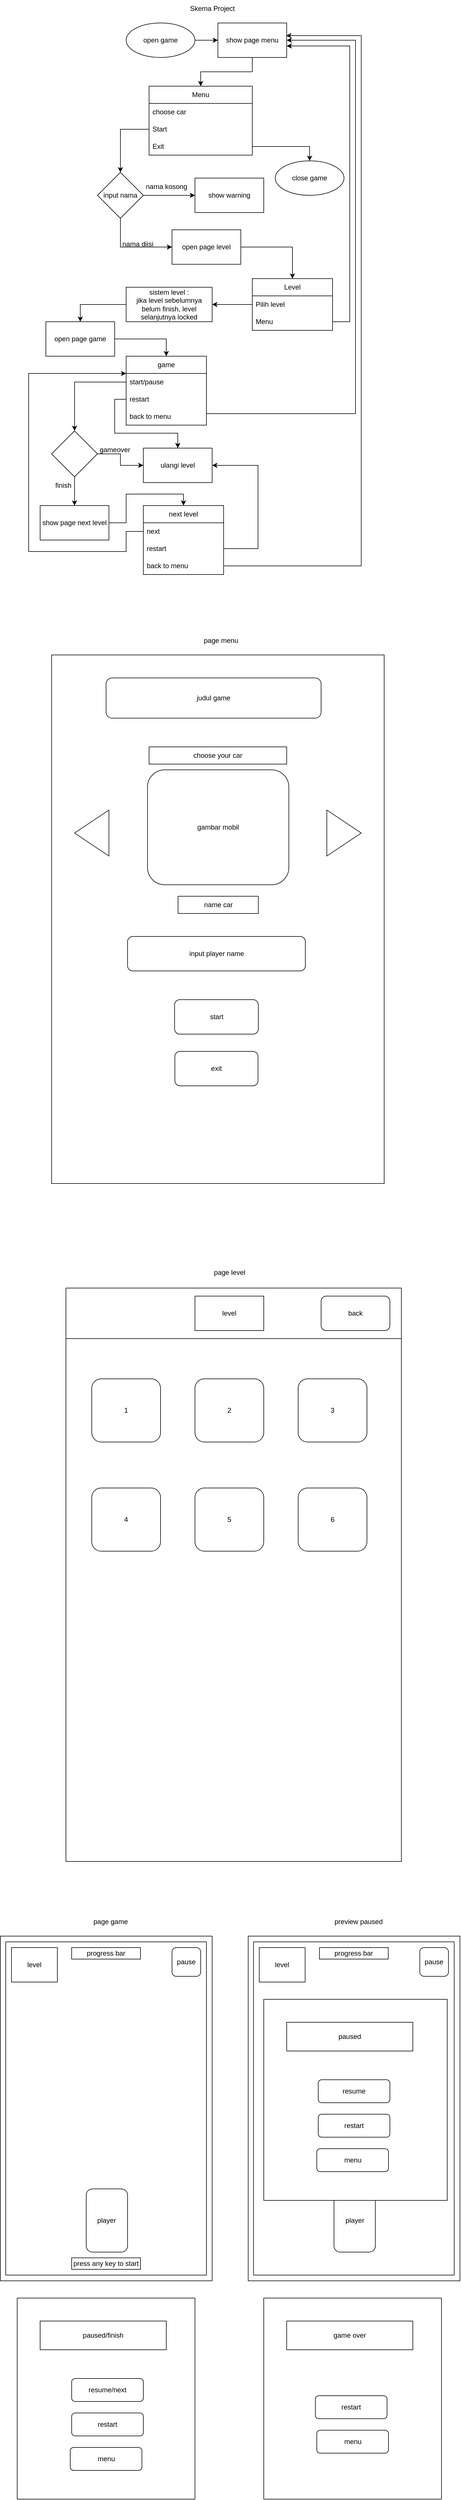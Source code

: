 <mxfile version="25.0.3">
  <diagram name="Page-1" id="7KhryxHFdZAswVd5xD74">
    <mxGraphModel dx="2524" dy="738" grid="1" gridSize="10" guides="1" tooltips="1" connect="1" arrows="1" fold="1" page="1" pageScale="1" pageWidth="850" pageHeight="1100" math="0" shadow="0">
      <root>
        <mxCell id="0" />
        <mxCell id="1" parent="0" />
        <mxCell id="geuPRDKl9PWcOQ5PIFQ6-26" value="" style="rounded=0;whiteSpace=wrap;html=1;" parent="1" vertex="1">
          <mxGeometry x="-740" y="1160" width="580" height="920" as="geometry" />
        </mxCell>
        <mxCell id="geuPRDKl9PWcOQ5PIFQ6-29" value="page menu" style="text;html=1;align=center;verticalAlign=middle;resizable=0;points=[];autosize=1;strokeColor=none;fillColor=none;" parent="1" vertex="1">
          <mxGeometry x="-485" y="1120" width="80" height="30" as="geometry" />
        </mxCell>
        <mxCell id="geuPRDKl9PWcOQ5PIFQ6-30" value="judul game" style="rounded=1;whiteSpace=wrap;html=1;" parent="1" vertex="1">
          <mxGeometry x="-645" y="1200" width="375" height="70" as="geometry" />
        </mxCell>
        <mxCell id="geuPRDKl9PWcOQ5PIFQ6-31" value="" style="triangle;whiteSpace=wrap;html=1;" parent="1" vertex="1">
          <mxGeometry x="-260" y="1430" width="60" height="80" as="geometry" />
        </mxCell>
        <mxCell id="geuPRDKl9PWcOQ5PIFQ6-32" value="" style="triangle;whiteSpace=wrap;html=1;rotation=-180;" parent="1" vertex="1">
          <mxGeometry x="-700" y="1430" width="60" height="80" as="geometry" />
        </mxCell>
        <mxCell id="geuPRDKl9PWcOQ5PIFQ6-33" value="gambar mobil" style="rounded=1;whiteSpace=wrap;html=1;" parent="1" vertex="1">
          <mxGeometry x="-572.75" y="1360" width="246.5" height="200" as="geometry" />
        </mxCell>
        <mxCell id="geuPRDKl9PWcOQ5PIFQ6-34" value="input player name" style="rounded=1;whiteSpace=wrap;html=1;" parent="1" vertex="1">
          <mxGeometry x="-607.5" y="1650" width="310" height="60" as="geometry" />
        </mxCell>
        <mxCell id="geuPRDKl9PWcOQ5PIFQ6-35" value="start" style="rounded=1;whiteSpace=wrap;html=1;" parent="1" vertex="1">
          <mxGeometry x="-525.5" y="1760" width="146" height="60" as="geometry" />
        </mxCell>
        <mxCell id="geuPRDKl9PWcOQ5PIFQ6-36" value="exit" style="rounded=1;whiteSpace=wrap;html=1;" parent="1" vertex="1">
          <mxGeometry x="-525" y="1850" width="145" height="60" as="geometry" />
        </mxCell>
        <mxCell id="geuPRDKl9PWcOQ5PIFQ6-37" value="name car" style="rounded=0;whiteSpace=wrap;html=1;" parent="1" vertex="1">
          <mxGeometry x="-519.5" y="1580" width="140" height="30" as="geometry" />
        </mxCell>
        <mxCell id="geuPRDKl9PWcOQ5PIFQ6-38" value="choose your car" style="rounded=0;whiteSpace=wrap;html=1;" parent="1" vertex="1">
          <mxGeometry x="-570" y="1320" width="240" height="30" as="geometry" />
        </mxCell>
        <mxCell id="geuPRDKl9PWcOQ5PIFQ6-39" value="" style="rounded=0;whiteSpace=wrap;html=1;" parent="1" vertex="1">
          <mxGeometry x="-715" y="2262" width="585" height="998" as="geometry" />
        </mxCell>
        <mxCell id="geuPRDKl9PWcOQ5PIFQ6-40" value="page level" style="text;html=1;align=center;verticalAlign=middle;resizable=0;points=[];autosize=1;strokeColor=none;fillColor=none;" parent="1" vertex="1">
          <mxGeometry x="-470" y="2220" width="80" height="30" as="geometry" />
        </mxCell>
        <mxCell id="A9OIRRmDnFpJW0OIB3sf-14" style="edgeStyle=orthogonalEdgeStyle;rounded=0;orthogonalLoop=1;jettySize=auto;html=1;entryX=0;entryY=0.5;entryDx=0;entryDy=0;" parent="1" source="A9OIRRmDnFpJW0OIB3sf-1" target="A9OIRRmDnFpJW0OIB3sf-8" edge="1">
          <mxGeometry relative="1" as="geometry" />
        </mxCell>
        <mxCell id="A9OIRRmDnFpJW0OIB3sf-1" value="open game" style="ellipse;whiteSpace=wrap;html=1;" parent="1" vertex="1">
          <mxGeometry x="-610" y="60" width="120" height="60" as="geometry" />
        </mxCell>
        <mxCell id="A9OIRRmDnFpJW0OIB3sf-2" value="Skema Project" style="text;html=1;align=center;verticalAlign=middle;resizable=0;points=[];autosize=1;strokeColor=none;fillColor=none;" parent="1" vertex="1">
          <mxGeometry x="-510" y="20" width="100" height="30" as="geometry" />
        </mxCell>
        <mxCell id="A9OIRRmDnFpJW0OIB3sf-15" style="edgeStyle=orthogonalEdgeStyle;rounded=0;orthogonalLoop=1;jettySize=auto;html=1;exitX=0.5;exitY=1;exitDx=0;exitDy=0;entryX=0.5;entryY=0;entryDx=0;entryDy=0;" parent="1" source="A9OIRRmDnFpJW0OIB3sf-8" target="A9OIRRmDnFpJW0OIB3sf-9" edge="1">
          <mxGeometry relative="1" as="geometry" />
        </mxCell>
        <mxCell id="A9OIRRmDnFpJW0OIB3sf-8" value="show page menu" style="rounded=0;whiteSpace=wrap;html=1;" parent="1" vertex="1">
          <mxGeometry x="-450" y="60" width="120" height="60" as="geometry" />
        </mxCell>
        <mxCell id="A9OIRRmDnFpJW0OIB3sf-9" value="Menu" style="swimlane;fontStyle=0;childLayout=stackLayout;horizontal=1;startSize=30;horizontalStack=0;resizeParent=1;resizeParentMax=0;resizeLast=0;collapsible=1;marginBottom=0;whiteSpace=wrap;html=1;" parent="1" vertex="1">
          <mxGeometry x="-570" y="170" width="180" height="120" as="geometry" />
        </mxCell>
        <mxCell id="A9OIRRmDnFpJW0OIB3sf-10" value="choose car" style="text;strokeColor=none;fillColor=none;align=left;verticalAlign=middle;spacingLeft=4;spacingRight=4;overflow=hidden;points=[[0,0.5],[1,0.5]];portConstraint=eastwest;rotatable=0;whiteSpace=wrap;html=1;" parent="A9OIRRmDnFpJW0OIB3sf-9" vertex="1">
          <mxGeometry y="30" width="180" height="30" as="geometry" />
        </mxCell>
        <mxCell id="A9OIRRmDnFpJW0OIB3sf-11" value="Start" style="text;strokeColor=none;fillColor=none;align=left;verticalAlign=middle;spacingLeft=4;spacingRight=4;overflow=hidden;points=[[0,0.5],[1,0.5]];portConstraint=eastwest;rotatable=0;whiteSpace=wrap;html=1;" parent="A9OIRRmDnFpJW0OIB3sf-9" vertex="1">
          <mxGeometry y="60" width="180" height="30" as="geometry" />
        </mxCell>
        <mxCell id="A9OIRRmDnFpJW0OIB3sf-12" value="Exit" style="text;strokeColor=none;fillColor=none;align=left;verticalAlign=middle;spacingLeft=4;spacingRight=4;overflow=hidden;points=[[0,0.5],[1,0.5]];portConstraint=eastwest;rotatable=0;whiteSpace=wrap;html=1;" parent="A9OIRRmDnFpJW0OIB3sf-9" vertex="1">
          <mxGeometry y="90" width="180" height="30" as="geometry" />
        </mxCell>
        <mxCell id="A9OIRRmDnFpJW0OIB3sf-18" style="edgeStyle=orthogonalEdgeStyle;rounded=0;orthogonalLoop=1;jettySize=auto;html=1;entryX=0.5;entryY=0;entryDx=0;entryDy=0;" parent="1" source="A9OIRRmDnFpJW0OIB3sf-12" target="XXvbrFwncrWHZugMPmc2-18" edge="1">
          <mxGeometry relative="1" as="geometry">
            <mxPoint x="-290" y="330" as="targetPoint" />
          </mxGeometry>
        </mxCell>
        <mxCell id="A9OIRRmDnFpJW0OIB3sf-24" style="edgeStyle=orthogonalEdgeStyle;rounded=0;orthogonalLoop=1;jettySize=auto;html=1;entryX=0;entryY=0.5;entryDx=0;entryDy=0;" parent="1" source="A9OIRRmDnFpJW0OIB3sf-19" target="A9OIRRmDnFpJW0OIB3sf-23" edge="1">
          <mxGeometry relative="1" as="geometry" />
        </mxCell>
        <mxCell id="A9OIRRmDnFpJW0OIB3sf-26" style="edgeStyle=orthogonalEdgeStyle;rounded=0;orthogonalLoop=1;jettySize=auto;html=1;entryX=0;entryY=0.5;entryDx=0;entryDy=0;" parent="1" source="A9OIRRmDnFpJW0OIB3sf-19" target="A9OIRRmDnFpJW0OIB3sf-25" edge="1">
          <mxGeometry relative="1" as="geometry">
            <Array as="points">
              <mxPoint x="-620" y="450" />
            </Array>
          </mxGeometry>
        </mxCell>
        <mxCell id="A9OIRRmDnFpJW0OIB3sf-19" value="input nama" style="rhombus;whiteSpace=wrap;html=1;" parent="1" vertex="1">
          <mxGeometry x="-660" y="320" width="80" height="80" as="geometry" />
        </mxCell>
        <mxCell id="A9OIRRmDnFpJW0OIB3sf-20" style="edgeStyle=orthogonalEdgeStyle;rounded=0;orthogonalLoop=1;jettySize=auto;html=1;entryX=0.5;entryY=0;entryDx=0;entryDy=0;" parent="1" source="A9OIRRmDnFpJW0OIB3sf-11" target="A9OIRRmDnFpJW0OIB3sf-19" edge="1">
          <mxGeometry relative="1" as="geometry" />
        </mxCell>
        <mxCell id="A9OIRRmDnFpJW0OIB3sf-21" value="nama kosong" style="text;html=1;align=center;verticalAlign=middle;resizable=0;points=[];autosize=1;strokeColor=none;fillColor=none;" parent="1" vertex="1">
          <mxGeometry x="-590" y="330" width="100" height="30" as="geometry" />
        </mxCell>
        <mxCell id="A9OIRRmDnFpJW0OIB3sf-22" value="nama diisi" style="text;html=1;align=center;verticalAlign=middle;resizable=0;points=[];autosize=1;strokeColor=none;fillColor=none;" parent="1" vertex="1">
          <mxGeometry x="-630" y="430" width="80" height="30" as="geometry" />
        </mxCell>
        <mxCell id="A9OIRRmDnFpJW0OIB3sf-23" value="show warning" style="rounded=0;whiteSpace=wrap;html=1;" parent="1" vertex="1">
          <mxGeometry x="-490" y="330" width="120" height="60" as="geometry" />
        </mxCell>
        <mxCell id="XXvbrFwncrWHZugMPmc2-19" style="edgeStyle=orthogonalEdgeStyle;rounded=0;orthogonalLoop=1;jettySize=auto;html=1;entryX=0.5;entryY=0;entryDx=0;entryDy=0;" edge="1" parent="1" source="A9OIRRmDnFpJW0OIB3sf-25" target="XXvbrFwncrWHZugMPmc2-1">
          <mxGeometry relative="1" as="geometry" />
        </mxCell>
        <mxCell id="A9OIRRmDnFpJW0OIB3sf-25" value="open page level" style="rounded=0;whiteSpace=wrap;html=1;" parent="1" vertex="1">
          <mxGeometry x="-530" y="420" width="120" height="60" as="geometry" />
        </mxCell>
        <mxCell id="XXvbrFwncrWHZugMPmc2-10" style="edgeStyle=orthogonalEdgeStyle;rounded=0;orthogonalLoop=1;jettySize=auto;html=1;entryX=0.5;entryY=0;entryDx=0;entryDy=0;" edge="1" parent="1" source="A9OIRRmDnFpJW0OIB3sf-29" target="A9OIRRmDnFpJW0OIB3sf-31">
          <mxGeometry relative="1" as="geometry" />
        </mxCell>
        <mxCell id="A9OIRRmDnFpJW0OIB3sf-29" value="open page game" style="rounded=0;whiteSpace=wrap;html=1;" parent="1" vertex="1">
          <mxGeometry x="-750" y="580" width="120" height="60" as="geometry" />
        </mxCell>
        <mxCell id="A9OIRRmDnFpJW0OIB3sf-31" value="game" style="swimlane;fontStyle=0;childLayout=stackLayout;horizontal=1;startSize=30;horizontalStack=0;resizeParent=1;resizeParentMax=0;resizeLast=0;collapsible=1;marginBottom=0;whiteSpace=wrap;html=1;" parent="1" vertex="1">
          <mxGeometry x="-610" y="640" width="140" height="120" as="geometry">
            <mxRectangle x="-520" y="850" width="70" height="30" as="alternateBounds" />
          </mxGeometry>
        </mxCell>
        <mxCell id="A9OIRRmDnFpJW0OIB3sf-32" value="start/pause" style="text;strokeColor=none;fillColor=none;align=left;verticalAlign=middle;spacingLeft=4;spacingRight=4;overflow=hidden;points=[[0,0.5],[1,0.5]];portConstraint=eastwest;rotatable=0;whiteSpace=wrap;html=1;" parent="A9OIRRmDnFpJW0OIB3sf-31" vertex="1">
          <mxGeometry y="30" width="140" height="30" as="geometry" />
        </mxCell>
        <mxCell id="A9OIRRmDnFpJW0OIB3sf-34" value="restart" style="text;strokeColor=none;fillColor=none;align=left;verticalAlign=middle;spacingLeft=4;spacingRight=4;overflow=hidden;points=[[0,0.5],[1,0.5]];portConstraint=eastwest;rotatable=0;whiteSpace=wrap;html=1;" parent="A9OIRRmDnFpJW0OIB3sf-31" vertex="1">
          <mxGeometry y="60" width="140" height="30" as="geometry" />
        </mxCell>
        <mxCell id="A9OIRRmDnFpJW0OIB3sf-33" value="back to menu" style="text;strokeColor=none;fillColor=none;align=left;verticalAlign=middle;spacingLeft=4;spacingRight=4;overflow=hidden;points=[[0,0.5],[1,0.5]];portConstraint=eastwest;rotatable=0;whiteSpace=wrap;html=1;" parent="A9OIRRmDnFpJW0OIB3sf-31" vertex="1">
          <mxGeometry y="90" width="140" height="30" as="geometry" />
        </mxCell>
        <mxCell id="A9OIRRmDnFpJW0OIB3sf-36" style="edgeStyle=orthogonalEdgeStyle;rounded=0;orthogonalLoop=1;jettySize=auto;html=1;entryX=1;entryY=0.5;entryDx=0;entryDy=0;" parent="1" source="A9OIRRmDnFpJW0OIB3sf-33" target="A9OIRRmDnFpJW0OIB3sf-8" edge="1">
          <mxGeometry relative="1" as="geometry">
            <Array as="points">
              <mxPoint x="-210" y="740" />
              <mxPoint x="-210" y="90" />
            </Array>
          </mxGeometry>
        </mxCell>
        <mxCell id="A9OIRRmDnFpJW0OIB3sf-50" style="edgeStyle=orthogonalEdgeStyle;rounded=0;orthogonalLoop=1;jettySize=auto;html=1;entryX=0;entryY=0.5;entryDx=0;entryDy=0;" parent="1" source="A9OIRRmDnFpJW0OIB3sf-37" target="A9OIRRmDnFpJW0OIB3sf-40" edge="1">
          <mxGeometry relative="1" as="geometry" />
        </mxCell>
        <mxCell id="A9OIRRmDnFpJW0OIB3sf-51" style="edgeStyle=orthogonalEdgeStyle;rounded=0;orthogonalLoop=1;jettySize=auto;html=1;entryX=0.5;entryY=0;entryDx=0;entryDy=0;" parent="1" source="A9OIRRmDnFpJW0OIB3sf-37" target="A9OIRRmDnFpJW0OIB3sf-42" edge="1">
          <mxGeometry relative="1" as="geometry" />
        </mxCell>
        <mxCell id="A9OIRRmDnFpJW0OIB3sf-37" value="" style="rhombus;whiteSpace=wrap;html=1;" parent="1" vertex="1">
          <mxGeometry x="-740" y="770" width="80" height="80" as="geometry" />
        </mxCell>
        <mxCell id="A9OIRRmDnFpJW0OIB3sf-38" value="gameover" style="text;html=1;align=center;verticalAlign=middle;resizable=0;points=[];autosize=1;strokeColor=none;fillColor=none;" parent="1" vertex="1">
          <mxGeometry x="-670" y="788" width="80" height="30" as="geometry" />
        </mxCell>
        <mxCell id="A9OIRRmDnFpJW0OIB3sf-40" value="ulangi level" style="rounded=0;whiteSpace=wrap;html=1;" parent="1" vertex="1">
          <mxGeometry x="-580" y="800" width="120" height="60" as="geometry" />
        </mxCell>
        <mxCell id="A9OIRRmDnFpJW0OIB3sf-41" value="finish" style="text;html=1;align=center;verticalAlign=middle;resizable=0;points=[];autosize=1;strokeColor=none;fillColor=none;" parent="1" vertex="1">
          <mxGeometry x="-745" y="850" width="50" height="30" as="geometry" />
        </mxCell>
        <mxCell id="XXvbrFwncrWHZugMPmc2-12" style="edgeStyle=orthogonalEdgeStyle;rounded=0;orthogonalLoop=1;jettySize=auto;html=1;entryX=0.5;entryY=0;entryDx=0;entryDy=0;" edge="1" parent="1" source="A9OIRRmDnFpJW0OIB3sf-42" target="A9OIRRmDnFpJW0OIB3sf-44">
          <mxGeometry relative="1" as="geometry" />
        </mxCell>
        <mxCell id="A9OIRRmDnFpJW0OIB3sf-42" value="show page next level" style="rounded=0;whiteSpace=wrap;html=1;" parent="1" vertex="1">
          <mxGeometry x="-760" y="900" width="120" height="60" as="geometry" />
        </mxCell>
        <mxCell id="A9OIRRmDnFpJW0OIB3sf-44" value="next level" style="swimlane;fontStyle=0;childLayout=stackLayout;horizontal=1;startSize=30;horizontalStack=0;resizeParent=1;resizeParentMax=0;resizeLast=0;collapsible=1;marginBottom=0;whiteSpace=wrap;html=1;" parent="1" vertex="1">
          <mxGeometry x="-580" y="900" width="140" height="120" as="geometry" />
        </mxCell>
        <mxCell id="A9OIRRmDnFpJW0OIB3sf-45" value="next" style="text;strokeColor=none;fillColor=none;align=left;verticalAlign=middle;spacingLeft=4;spacingRight=4;overflow=hidden;points=[[0,0.5],[1,0.5]];portConstraint=eastwest;rotatable=0;whiteSpace=wrap;html=1;" parent="A9OIRRmDnFpJW0OIB3sf-44" vertex="1">
          <mxGeometry y="30" width="140" height="30" as="geometry" />
        </mxCell>
        <mxCell id="A9OIRRmDnFpJW0OIB3sf-46" value="restart" style="text;strokeColor=none;fillColor=none;align=left;verticalAlign=middle;spacingLeft=4;spacingRight=4;overflow=hidden;points=[[0,0.5],[1,0.5]];portConstraint=eastwest;rotatable=0;whiteSpace=wrap;html=1;" parent="A9OIRRmDnFpJW0OIB3sf-44" vertex="1">
          <mxGeometry y="60" width="140" height="30" as="geometry" />
        </mxCell>
        <mxCell id="A9OIRRmDnFpJW0OIB3sf-47" value="back to menu" style="text;strokeColor=none;fillColor=none;align=left;verticalAlign=middle;spacingLeft=4;spacingRight=4;overflow=hidden;points=[[0,0.5],[1,0.5]];portConstraint=eastwest;rotatable=0;whiteSpace=wrap;html=1;" parent="A9OIRRmDnFpJW0OIB3sf-44" vertex="1">
          <mxGeometry y="90" width="140" height="30" as="geometry" />
        </mxCell>
        <mxCell id="A9OIRRmDnFpJW0OIB3sf-48" style="edgeStyle=orthogonalEdgeStyle;rounded=0;orthogonalLoop=1;jettySize=auto;html=1;entryX=0.992;entryY=0.367;entryDx=0;entryDy=0;entryPerimeter=0;" parent="1" source="A9OIRRmDnFpJW0OIB3sf-47" target="A9OIRRmDnFpJW0OIB3sf-8" edge="1">
          <mxGeometry relative="1" as="geometry">
            <Array as="points">
              <mxPoint x="-200" y="1005" />
              <mxPoint x="-200" y="82" />
            </Array>
          </mxGeometry>
        </mxCell>
        <mxCell id="A9OIRRmDnFpJW0OIB3sf-49" style="edgeStyle=orthogonalEdgeStyle;rounded=0;orthogonalLoop=1;jettySize=auto;html=1;entryX=0.5;entryY=0;entryDx=0;entryDy=0;" parent="1" source="A9OIRRmDnFpJW0OIB3sf-32" target="A9OIRRmDnFpJW0OIB3sf-37" edge="1">
          <mxGeometry relative="1" as="geometry" />
        </mxCell>
        <mxCell id="A9OIRRmDnFpJW0OIB3sf-53" style="edgeStyle=orthogonalEdgeStyle;rounded=0;orthogonalLoop=1;jettySize=auto;html=1;entryX=1;entryY=0.5;entryDx=0;entryDy=0;" parent="1" source="A9OIRRmDnFpJW0OIB3sf-46" target="A9OIRRmDnFpJW0OIB3sf-40" edge="1">
          <mxGeometry relative="1" as="geometry">
            <Array as="points">
              <mxPoint x="-380" y="975" />
              <mxPoint x="-380" y="830" />
            </Array>
          </mxGeometry>
        </mxCell>
        <mxCell id="A9OIRRmDnFpJW0OIB3sf-54" style="edgeStyle=orthogonalEdgeStyle;rounded=0;orthogonalLoop=1;jettySize=auto;html=1;entryX=0;entryY=0.25;entryDx=0;entryDy=0;exitX=0;exitY=0.5;exitDx=0;exitDy=0;" parent="1" source="A9OIRRmDnFpJW0OIB3sf-45" target="A9OIRRmDnFpJW0OIB3sf-31" edge="1">
          <mxGeometry relative="1" as="geometry">
            <Array as="points">
              <mxPoint x="-610" y="945" />
              <mxPoint x="-610" y="980" />
              <mxPoint x="-780" y="980" />
              <mxPoint x="-780" y="670" />
            </Array>
          </mxGeometry>
        </mxCell>
        <mxCell id="XXvbrFwncrWHZugMPmc2-1" value="Level" style="swimlane;fontStyle=0;childLayout=stackLayout;horizontal=1;startSize=30;horizontalStack=0;resizeParent=1;resizeParentMax=0;resizeLast=0;collapsible=1;marginBottom=0;whiteSpace=wrap;html=1;" vertex="1" parent="1">
          <mxGeometry x="-390" y="505" width="140" height="90" as="geometry" />
        </mxCell>
        <mxCell id="XXvbrFwncrWHZugMPmc2-2" value="Pilih level" style="text;strokeColor=none;fillColor=none;align=left;verticalAlign=middle;spacingLeft=4;spacingRight=4;overflow=hidden;points=[[0,0.5],[1,0.5]];portConstraint=eastwest;rotatable=0;whiteSpace=wrap;html=1;" vertex="1" parent="XXvbrFwncrWHZugMPmc2-1">
          <mxGeometry y="30" width="140" height="30" as="geometry" />
        </mxCell>
        <mxCell id="XXvbrFwncrWHZugMPmc2-3" value="Menu" style="text;strokeColor=none;fillColor=none;align=left;verticalAlign=middle;spacingLeft=4;spacingRight=4;overflow=hidden;points=[[0,0.5],[1,0.5]];portConstraint=eastwest;rotatable=0;whiteSpace=wrap;html=1;" vertex="1" parent="XXvbrFwncrWHZugMPmc2-1">
          <mxGeometry y="60" width="140" height="30" as="geometry" />
        </mxCell>
        <mxCell id="XXvbrFwncrWHZugMPmc2-5" style="edgeStyle=orthogonalEdgeStyle;rounded=0;orthogonalLoop=1;jettySize=auto;html=1;" edge="1" parent="1" source="XXvbrFwncrWHZugMPmc2-3">
          <mxGeometry relative="1" as="geometry">
            <mxPoint x="-330" y="100" as="targetPoint" />
            <Array as="points">
              <mxPoint x="-220" y="580" />
              <mxPoint x="-220" y="100" />
              <mxPoint x="-330" y="100" />
            </Array>
          </mxGeometry>
        </mxCell>
        <mxCell id="XXvbrFwncrWHZugMPmc2-9" style="edgeStyle=orthogonalEdgeStyle;rounded=0;orthogonalLoop=1;jettySize=auto;html=1;entryX=0.5;entryY=0;entryDx=0;entryDy=0;" edge="1" parent="1" source="XXvbrFwncrWHZugMPmc2-7" target="A9OIRRmDnFpJW0OIB3sf-29">
          <mxGeometry relative="1" as="geometry" />
        </mxCell>
        <mxCell id="XXvbrFwncrWHZugMPmc2-7" value="sistem level :&lt;div&gt;jika level sebelumnya belum finish, level selanjutnya locked&lt;/div&gt;" style="rounded=0;whiteSpace=wrap;html=1;" vertex="1" parent="1">
          <mxGeometry x="-610" y="520" width="150" height="60" as="geometry" />
        </mxCell>
        <mxCell id="XXvbrFwncrWHZugMPmc2-8" style="edgeStyle=orthogonalEdgeStyle;rounded=0;orthogonalLoop=1;jettySize=auto;html=1;entryX=1;entryY=0.5;entryDx=0;entryDy=0;" edge="1" parent="1" source="XXvbrFwncrWHZugMPmc2-2" target="XXvbrFwncrWHZugMPmc2-7">
          <mxGeometry relative="1" as="geometry" />
        </mxCell>
        <mxCell id="XXvbrFwncrWHZugMPmc2-11" style="edgeStyle=orthogonalEdgeStyle;rounded=0;orthogonalLoop=1;jettySize=auto;html=1;entryX=0.5;entryY=0;entryDx=0;entryDy=0;" edge="1" parent="1" source="A9OIRRmDnFpJW0OIB3sf-34" target="A9OIRRmDnFpJW0OIB3sf-40">
          <mxGeometry relative="1" as="geometry">
            <Array as="points">
              <mxPoint x="-630" y="715" />
              <mxPoint x="-630" y="774" />
              <mxPoint x="-520" y="774" />
            </Array>
          </mxGeometry>
        </mxCell>
        <mxCell id="XXvbrFwncrWHZugMPmc2-18" value="close game" style="ellipse;whiteSpace=wrap;html=1;" vertex="1" parent="1">
          <mxGeometry x="-350" y="300" width="120" height="60" as="geometry" />
        </mxCell>
        <mxCell id="XXvbrFwncrWHZugMPmc2-21" value="" style="rounded=0;whiteSpace=wrap;html=1;" vertex="1" parent="1">
          <mxGeometry x="-715" y="2262" width="585" height="88" as="geometry" />
        </mxCell>
        <mxCell id="XXvbrFwncrWHZugMPmc2-20" value="back" style="rounded=1;whiteSpace=wrap;html=1;" vertex="1" parent="1">
          <mxGeometry x="-270" y="2276" width="120" height="60" as="geometry" />
        </mxCell>
        <mxCell id="XXvbrFwncrWHZugMPmc2-22" value="level" style="rounded=0;whiteSpace=wrap;html=1;" vertex="1" parent="1">
          <mxGeometry x="-490" y="2276" width="120" height="60" as="geometry" />
        </mxCell>
        <mxCell id="XXvbrFwncrWHZugMPmc2-23" value="1" style="rounded=1;whiteSpace=wrap;html=1;" vertex="1" parent="1">
          <mxGeometry x="-670" y="2420" width="120" height="110" as="geometry" />
        </mxCell>
        <mxCell id="XXvbrFwncrWHZugMPmc2-24" value="2" style="rounded=1;whiteSpace=wrap;html=1;" vertex="1" parent="1">
          <mxGeometry x="-490" y="2420" width="120" height="110" as="geometry" />
        </mxCell>
        <mxCell id="XXvbrFwncrWHZugMPmc2-25" value="3" style="rounded=1;whiteSpace=wrap;html=1;" vertex="1" parent="1">
          <mxGeometry x="-310" y="2420" width="120" height="110" as="geometry" />
        </mxCell>
        <mxCell id="XXvbrFwncrWHZugMPmc2-26" value="4" style="rounded=1;whiteSpace=wrap;html=1;" vertex="1" parent="1">
          <mxGeometry x="-670" y="2610" width="120" height="110" as="geometry" />
        </mxCell>
        <mxCell id="XXvbrFwncrWHZugMPmc2-27" value="5" style="rounded=1;whiteSpace=wrap;html=1;" vertex="1" parent="1">
          <mxGeometry x="-490" y="2610" width="120" height="110" as="geometry" />
        </mxCell>
        <mxCell id="XXvbrFwncrWHZugMPmc2-28" value="6" style="rounded=1;whiteSpace=wrap;html=1;" vertex="1" parent="1">
          <mxGeometry x="-310" y="2610" width="120" height="110" as="geometry" />
        </mxCell>
        <mxCell id="XXvbrFwncrWHZugMPmc2-29" value="page game" style="text;html=1;align=center;verticalAlign=middle;whiteSpace=wrap;rounded=0;" vertex="1" parent="1">
          <mxGeometry x="-702.5" y="3350" width="130" height="30" as="geometry" />
        </mxCell>
        <mxCell id="XXvbrFwncrWHZugMPmc2-30" value="" style="rounded=0;whiteSpace=wrap;html=1;" vertex="1" parent="1">
          <mxGeometry x="-829.29" y="3390" width="369.29" height="600" as="geometry" />
        </mxCell>
        <mxCell id="XXvbrFwncrWHZugMPmc2-31" value="" style="rounded=0;whiteSpace=wrap;html=1;" vertex="1" parent="1">
          <mxGeometry x="-820" y="3400" width="350" height="580" as="geometry" />
        </mxCell>
        <mxCell id="XXvbrFwncrWHZugMPmc2-32" value="press any key to start" style="rounded=0;whiteSpace=wrap;html=1;" vertex="1" parent="1">
          <mxGeometry x="-705" y="3950" width="120" height="20" as="geometry" />
        </mxCell>
        <mxCell id="XXvbrFwncrWHZugMPmc2-33" value="progress bar" style="rounded=0;whiteSpace=wrap;html=1;" vertex="1" parent="1">
          <mxGeometry x="-705" y="3410" width="120" height="20" as="geometry" />
        </mxCell>
        <mxCell id="XXvbrFwncrWHZugMPmc2-34" value="pause" style="rounded=1;whiteSpace=wrap;html=1;" vertex="1" parent="1">
          <mxGeometry x="-530" y="3410" width="50" height="50" as="geometry" />
        </mxCell>
        <mxCell id="XXvbrFwncrWHZugMPmc2-35" value="level" style="rounded=0;whiteSpace=wrap;html=1;" vertex="1" parent="1">
          <mxGeometry x="-810" y="3410" width="80" height="60" as="geometry" />
        </mxCell>
        <mxCell id="XXvbrFwncrWHZugMPmc2-37" value="player" style="rounded=1;whiteSpace=wrap;html=1;" vertex="1" parent="1">
          <mxGeometry x="-679.64" y="3830" width="72.14" height="110" as="geometry" />
        </mxCell>
        <mxCell id="XXvbrFwncrWHZugMPmc2-39" value="preview paused" style="text;html=1;align=center;verticalAlign=middle;resizable=0;points=[];autosize=1;strokeColor=none;fillColor=none;" vertex="1" parent="1">
          <mxGeometry x="-260" y="3350" width="110" height="30" as="geometry" />
        </mxCell>
        <mxCell id="XXvbrFwncrWHZugMPmc2-44" value="" style="rounded=0;whiteSpace=wrap;html=1;" vertex="1" parent="1">
          <mxGeometry x="-370" y="4020" width="310" height="350" as="geometry" />
        </mxCell>
        <mxCell id="XXvbrFwncrWHZugMPmc2-45" value="game over" style="rounded=0;whiteSpace=wrap;html=1;" vertex="1" parent="1">
          <mxGeometry x="-330" y="4060" width="220" height="50" as="geometry" />
        </mxCell>
        <mxCell id="XXvbrFwncrWHZugMPmc2-47" value="restart" style="rounded=1;whiteSpace=wrap;html=1;" vertex="1" parent="1">
          <mxGeometry x="-280" y="4190" width="125" height="40" as="geometry" />
        </mxCell>
        <mxCell id="XXvbrFwncrWHZugMPmc2-48" value="menu" style="rounded=1;whiteSpace=wrap;html=1;" vertex="1" parent="1">
          <mxGeometry x="-277.5" y="4250" width="125" height="40" as="geometry" />
        </mxCell>
        <mxCell id="XXvbrFwncrWHZugMPmc2-49" value="" style="rounded=0;whiteSpace=wrap;html=1;" vertex="1" parent="1">
          <mxGeometry x="-800" y="4020" width="310" height="350" as="geometry" />
        </mxCell>
        <mxCell id="XXvbrFwncrWHZugMPmc2-50" value="paused/finish" style="rounded=0;whiteSpace=wrap;html=1;" vertex="1" parent="1">
          <mxGeometry x="-760" y="4060" width="220" height="50" as="geometry" />
        </mxCell>
        <mxCell id="XXvbrFwncrWHZugMPmc2-51" value="resume/next" style="rounded=1;whiteSpace=wrap;html=1;" vertex="1" parent="1">
          <mxGeometry x="-705" y="4160" width="125" height="40" as="geometry" />
        </mxCell>
        <mxCell id="XXvbrFwncrWHZugMPmc2-52" value="restart" style="rounded=1;whiteSpace=wrap;html=1;" vertex="1" parent="1">
          <mxGeometry x="-705" y="4220" width="125" height="40" as="geometry" />
        </mxCell>
        <mxCell id="XXvbrFwncrWHZugMPmc2-53" value="menu" style="rounded=1;whiteSpace=wrap;html=1;" vertex="1" parent="1">
          <mxGeometry x="-707.5" y="4280" width="125" height="40" as="geometry" />
        </mxCell>
        <mxCell id="XXvbrFwncrWHZugMPmc2-59" value="" style="rounded=0;whiteSpace=wrap;html=1;" vertex="1" parent="1">
          <mxGeometry x="-397.14" y="3390" width="369.29" height="600" as="geometry" />
        </mxCell>
        <mxCell id="XXvbrFwncrWHZugMPmc2-60" value="" style="rounded=0;whiteSpace=wrap;html=1;" vertex="1" parent="1">
          <mxGeometry x="-387.85" y="3400" width="350" height="580" as="geometry" />
        </mxCell>
        <mxCell id="XXvbrFwncrWHZugMPmc2-62" value="progress bar" style="rounded=0;whiteSpace=wrap;html=1;" vertex="1" parent="1">
          <mxGeometry x="-272.85" y="3410" width="120" height="20" as="geometry" />
        </mxCell>
        <mxCell id="XXvbrFwncrWHZugMPmc2-63" value="pause" style="rounded=1;whiteSpace=wrap;html=1;" vertex="1" parent="1">
          <mxGeometry x="-97.85" y="3410" width="50" height="50" as="geometry" />
        </mxCell>
        <mxCell id="XXvbrFwncrWHZugMPmc2-64" value="level" style="rounded=0;whiteSpace=wrap;html=1;" vertex="1" parent="1">
          <mxGeometry x="-377.85" y="3410" width="80" height="60" as="geometry" />
        </mxCell>
        <mxCell id="XXvbrFwncrWHZugMPmc2-65" value="player" style="rounded=1;whiteSpace=wrap;html=1;" vertex="1" parent="1">
          <mxGeometry x="-247.49" y="3830" width="72.14" height="110" as="geometry" />
        </mxCell>
        <mxCell id="XXvbrFwncrWHZugMPmc2-38" value="" style="rounded=0;whiteSpace=wrap;html=1;" vertex="1" parent="1">
          <mxGeometry x="-370" y="3500" width="320" height="350" as="geometry" />
        </mxCell>
        <mxCell id="XXvbrFwncrWHZugMPmc2-40" value="paused" style="rounded=0;whiteSpace=wrap;html=1;" vertex="1" parent="1">
          <mxGeometry x="-330" y="3540" width="220" height="50" as="geometry" />
        </mxCell>
        <mxCell id="XXvbrFwncrWHZugMPmc2-41" value="resume" style="rounded=1;whiteSpace=wrap;html=1;" vertex="1" parent="1">
          <mxGeometry x="-275" y="3640" width="125" height="40" as="geometry" />
        </mxCell>
        <mxCell id="XXvbrFwncrWHZugMPmc2-42" value="restart" style="rounded=1;whiteSpace=wrap;html=1;" vertex="1" parent="1">
          <mxGeometry x="-275" y="3700" width="125" height="40" as="geometry" />
        </mxCell>
        <mxCell id="XXvbrFwncrWHZugMPmc2-43" value="menu" style="rounded=1;whiteSpace=wrap;html=1;" vertex="1" parent="1">
          <mxGeometry x="-277.5" y="3760" width="125" height="40" as="geometry" />
        </mxCell>
      </root>
    </mxGraphModel>
  </diagram>
</mxfile>
